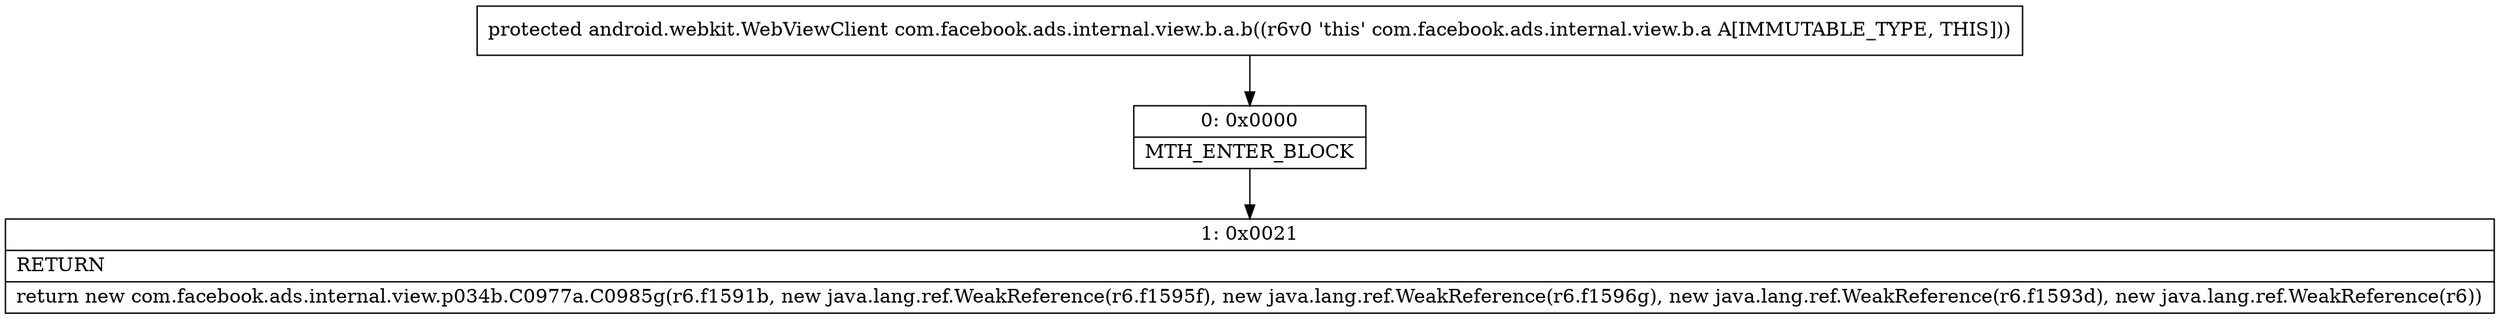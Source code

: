 digraph "CFG forcom.facebook.ads.internal.view.b.a.b()Landroid\/webkit\/WebViewClient;" {
Node_0 [shape=record,label="{0\:\ 0x0000|MTH_ENTER_BLOCK\l}"];
Node_1 [shape=record,label="{1\:\ 0x0021|RETURN\l|return new com.facebook.ads.internal.view.p034b.C0977a.C0985g(r6.f1591b, new java.lang.ref.WeakReference(r6.f1595f), new java.lang.ref.WeakReference(r6.f1596g), new java.lang.ref.WeakReference(r6.f1593d), new java.lang.ref.WeakReference(r6))\l}"];
MethodNode[shape=record,label="{protected android.webkit.WebViewClient com.facebook.ads.internal.view.b.a.b((r6v0 'this' com.facebook.ads.internal.view.b.a A[IMMUTABLE_TYPE, THIS])) }"];
MethodNode -> Node_0;
Node_0 -> Node_1;
}


